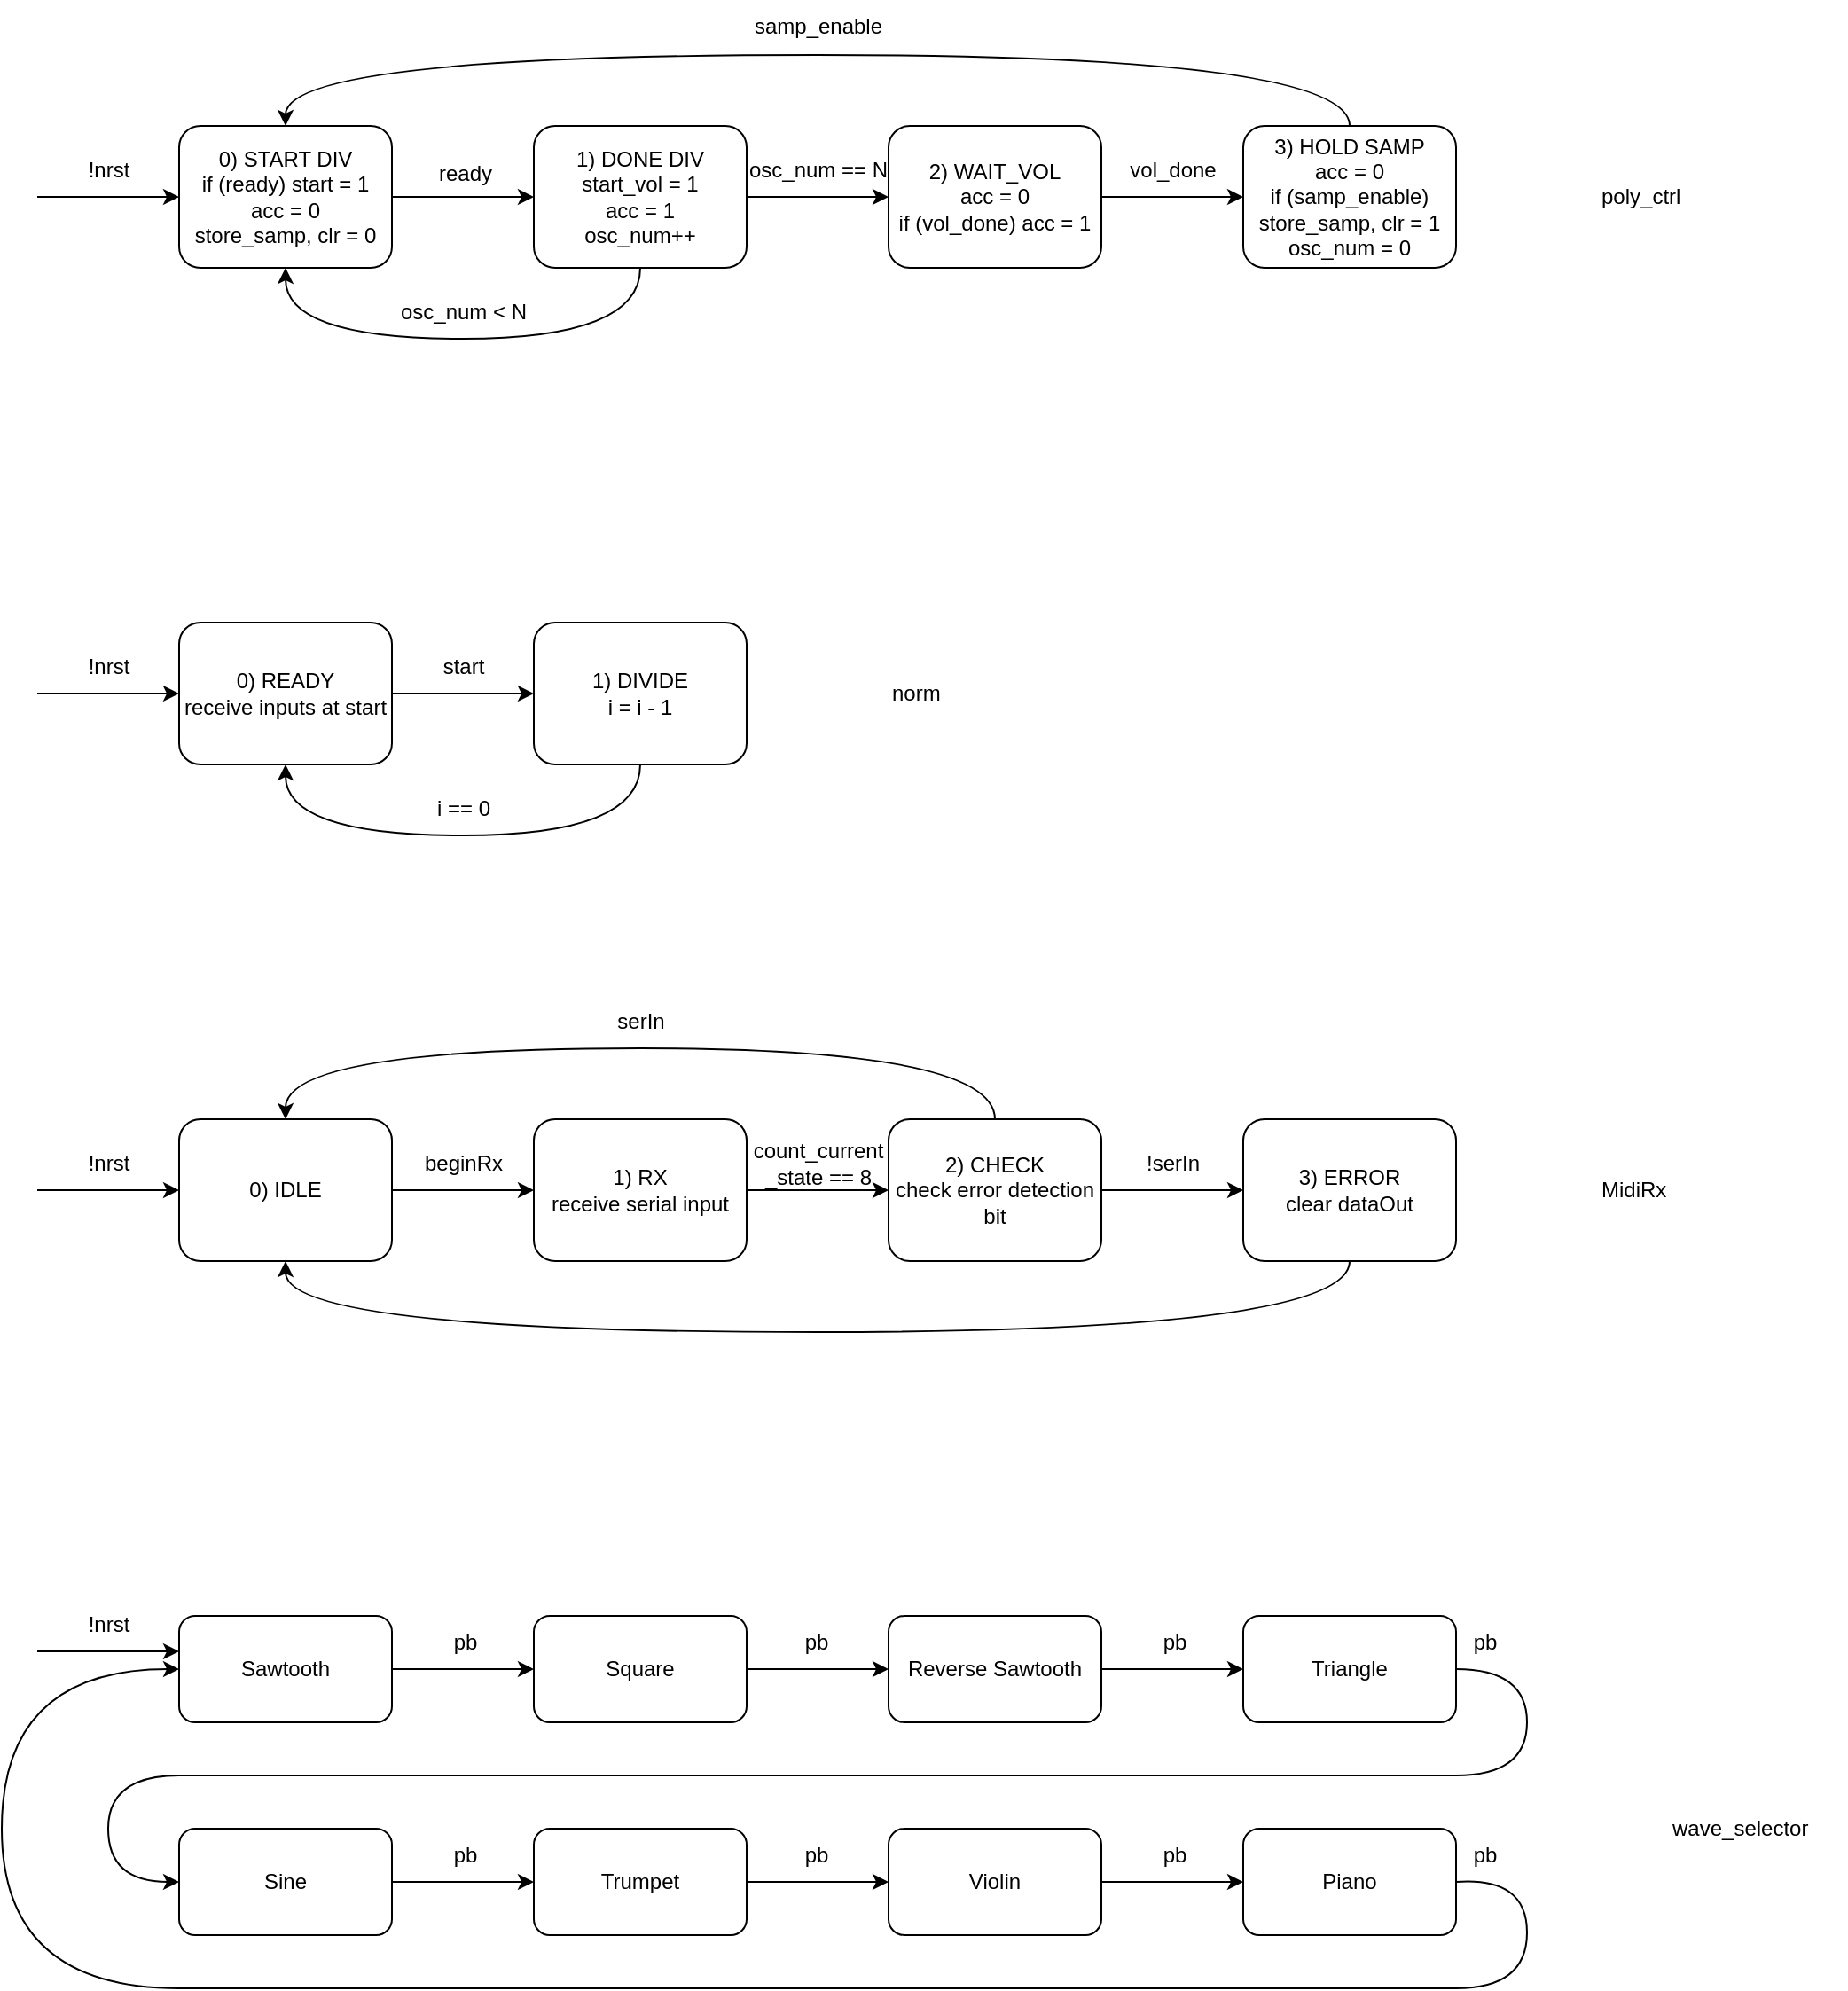 <mxfile version="24.6.3" type="google">
  <diagram name="Page-1" id="KKpVlplfhAXHkbbhqOXX">
    <mxGraphModel grid="0" page="1" gridSize="10" guides="1" tooltips="1" connect="1" arrows="1" fold="1" pageScale="1" pageWidth="1100" pageHeight="850" math="0" shadow="0">
      <root>
        <mxCell id="0" />
        <mxCell id="1" parent="0" />
        <mxCell id="OVZFmSYOqbYjHIPXRJy4-7" style="edgeStyle=orthogonalEdgeStyle;rounded=0;orthogonalLoop=1;jettySize=auto;html=1;entryX=0;entryY=0.5;entryDx=0;entryDy=0;" edge="1" parent="1" target="OVZFmSYOqbYjHIPXRJy4-1">
          <mxGeometry relative="1" as="geometry">
            <mxPoint x="80" y="160" as="sourcePoint" />
            <Array as="points">
              <mxPoint x="80" y="160" />
            </Array>
          </mxGeometry>
        </mxCell>
        <mxCell id="OVZFmSYOqbYjHIPXRJy4-17" style="edgeStyle=orthogonalEdgeStyle;rounded=0;orthogonalLoop=1;jettySize=auto;html=1;exitX=1;exitY=0.5;exitDx=0;exitDy=0;entryX=0;entryY=0.5;entryDx=0;entryDy=0;" edge="1" parent="1" source="OVZFmSYOqbYjHIPXRJy4-1">
          <mxGeometry relative="1" as="geometry">
            <mxPoint x="360" y="160" as="targetPoint" />
          </mxGeometry>
        </mxCell>
        <mxCell id="OVZFmSYOqbYjHIPXRJy4-1" value="&lt;div&gt;0) START DIV&lt;/div&gt;&lt;div&gt;if (ready) start = 1&lt;/div&gt;&lt;div&gt;acc = 0&lt;br&gt;&lt;/div&gt;&lt;div&gt;store_samp, clr = 0&lt;br&gt;&lt;/div&gt;" style="rounded=1;whiteSpace=wrap;html=1;" vertex="1" parent="1">
          <mxGeometry x="160" y="120" width="120" height="80" as="geometry" />
        </mxCell>
        <mxCell id="OVZFmSYOqbYjHIPXRJy4-5" value="&lt;div&gt;ready&lt;br&gt;&lt;/div&gt;" style="text;html=1;align=center;verticalAlign=middle;resizable=0;points=[];autosize=1;strokeColor=none;fillColor=none;" vertex="1" parent="1">
          <mxGeometry x="297" y="134" width="48" height="26" as="geometry" />
        </mxCell>
        <mxCell id="OVZFmSYOqbYjHIPXRJy4-8" value="!nrst" style="text;html=1;align=center;verticalAlign=middle;resizable=0;points=[];autosize=1;strokeColor=none;fillColor=none;" vertex="1" parent="1">
          <mxGeometry x="95" y="130" width="50" height="30" as="geometry" />
        </mxCell>
        <mxCell id="x2_X8bWuL_CNpSF1SDGR-10" style="edgeStyle=orthogonalEdgeStyle;rounded=0;orthogonalLoop=1;jettySize=auto;html=1;exitX=1;exitY=0.5;exitDx=0;exitDy=0;entryX=0;entryY=0.5;entryDx=0;entryDy=0;" edge="1" parent="1" source="OVZFmSYOqbYjHIPXRJy4-9" target="x2_X8bWuL_CNpSF1SDGR-14">
          <mxGeometry relative="1" as="geometry">
            <mxPoint x="560" y="160" as="targetPoint" />
          </mxGeometry>
        </mxCell>
        <mxCell id="OVZFmSYOqbYjHIPXRJy4-9" value="&lt;div&gt;1) DONE DIV&lt;/div&gt;&lt;div&gt;start_vol = 1&lt;br&gt;&lt;/div&gt;&lt;div&gt;acc = 1&lt;/div&gt;&lt;div&gt;osc_num++&lt;br&gt;&lt;/div&gt;" style="rounded=1;whiteSpace=wrap;html=1;" vertex="1" parent="1">
          <mxGeometry x="360" y="120" width="120" height="80" as="geometry" />
        </mxCell>
        <mxCell id="x2_X8bWuL_CNpSF1SDGR-7" value="" style="endArrow=classic;html=1;rounded=0;edgeStyle=orthogonalEdgeStyle;curved=1;exitX=0.5;exitY=1;exitDx=0;exitDy=0;entryX=0.5;entryY=1;entryDx=0;entryDy=0;" edge="1" parent="1" source="OVZFmSYOqbYjHIPXRJy4-9" target="OVZFmSYOqbYjHIPXRJy4-1">
          <mxGeometry width="50" height="50" relative="1" as="geometry">
            <mxPoint x="420" y="220" as="sourcePoint" />
            <mxPoint x="220" y="220" as="targetPoint" />
            <Array as="points">
              <mxPoint x="420" y="240" />
              <mxPoint x="220" y="240" />
            </Array>
          </mxGeometry>
        </mxCell>
        <mxCell id="x2_X8bWuL_CNpSF1SDGR-8" value="osc_num &amp;lt; N" style="text;html=1;align=center;verticalAlign=middle;resizable=0;points=[];autosize=1;strokeColor=none;fillColor=none;" vertex="1" parent="1">
          <mxGeometry x="275" y="210" width="90" height="30" as="geometry" />
        </mxCell>
        <mxCell id="x2_X8bWuL_CNpSF1SDGR-11" value="osc_num == N" style="text;html=1;align=center;verticalAlign=middle;resizable=0;points=[];autosize=1;strokeColor=none;fillColor=none;" vertex="1" parent="1">
          <mxGeometry x="472" y="132" width="96" height="26" as="geometry" />
        </mxCell>
        <mxCell id="x2_X8bWuL_CNpSF1SDGR-13" value="samp_enable" style="text;html=1;align=center;verticalAlign=middle;resizable=0;points=[];autosize=1;strokeColor=none;fillColor=none;" vertex="1" parent="1">
          <mxGeometry x="470" y="49" width="100" height="30" as="geometry" />
        </mxCell>
        <mxCell id="nALAuV8Q4RDSh7nJeD3B-23" style="edgeStyle=orthogonalEdgeStyle;rounded=0;orthogonalLoop=1;jettySize=auto;html=1;exitX=1;exitY=0.5;exitDx=0;exitDy=0;entryX=0;entryY=0.5;entryDx=0;entryDy=0;" edge="1" parent="1" source="x2_X8bWuL_CNpSF1SDGR-14" target="nALAuV8Q4RDSh7nJeD3B-22">
          <mxGeometry relative="1" as="geometry" />
        </mxCell>
        <mxCell id="x2_X8bWuL_CNpSF1SDGR-14" value="&lt;div&gt;2) WAIT_VOL&lt;br&gt;&lt;/div&gt;&lt;div&gt;acc = 0&lt;br&gt;&lt;/div&gt;&lt;div&gt;if (vol_done) acc = 1&lt;/div&gt;" style="rounded=1;whiteSpace=wrap;html=1;" vertex="1" parent="1">
          <mxGeometry x="560" y="120" width="120" height="80" as="geometry" />
        </mxCell>
        <mxCell id="x2_X8bWuL_CNpSF1SDGR-16" value="" style="endArrow=classic;html=1;rounded=0;edgeStyle=orthogonalEdgeStyle;curved=1;exitX=0.5;exitY=0;exitDx=0;exitDy=0;entryX=0.5;entryY=0;entryDx=0;entryDy=0;" edge="1" parent="1" source="nALAuV8Q4RDSh7nJeD3B-22" target="OVZFmSYOqbYjHIPXRJy4-1">
          <mxGeometry width="50" height="50" relative="1" as="geometry">
            <mxPoint x="460" y="30" as="sourcePoint" />
            <mxPoint x="260" y="30" as="targetPoint" />
            <Array as="points">
              <mxPoint x="820" y="80" />
              <mxPoint x="220" y="80" />
            </Array>
          </mxGeometry>
        </mxCell>
        <mxCell id="x2_X8bWuL_CNpSF1SDGR-18" style="edgeStyle=orthogonalEdgeStyle;rounded=0;orthogonalLoop=1;jettySize=auto;html=1;entryX=0;entryY=0.5;entryDx=0;entryDy=0;" edge="1" parent="1" target="x2_X8bWuL_CNpSF1SDGR-20">
          <mxGeometry relative="1" as="geometry">
            <mxPoint x="80" y="440" as="sourcePoint" />
            <Array as="points">
              <mxPoint x="80" y="440" />
            </Array>
          </mxGeometry>
        </mxCell>
        <mxCell id="x2_X8bWuL_CNpSF1SDGR-19" style="edgeStyle=orthogonalEdgeStyle;rounded=0;orthogonalLoop=1;jettySize=auto;html=1;exitX=1;exitY=0.5;exitDx=0;exitDy=0;entryX=0;entryY=0.5;entryDx=0;entryDy=0;" edge="1" parent="1" source="x2_X8bWuL_CNpSF1SDGR-20">
          <mxGeometry relative="1" as="geometry">
            <mxPoint x="360" y="440" as="targetPoint" />
          </mxGeometry>
        </mxCell>
        <mxCell id="x2_X8bWuL_CNpSF1SDGR-20" value="&lt;div&gt;0) READY&lt;/div&gt;receive inputs at start" style="rounded=1;whiteSpace=wrap;html=1;" vertex="1" parent="1">
          <mxGeometry x="160" y="400" width="120" height="80" as="geometry" />
        </mxCell>
        <mxCell id="x2_X8bWuL_CNpSF1SDGR-21" value="start" style="text;html=1;align=center;verticalAlign=middle;resizable=0;points=[];autosize=1;strokeColor=none;fillColor=none;" vertex="1" parent="1">
          <mxGeometry x="295" y="410" width="50" height="30" as="geometry" />
        </mxCell>
        <mxCell id="x2_X8bWuL_CNpSF1SDGR-22" value="!nrst" style="text;html=1;align=center;verticalAlign=middle;resizable=0;points=[];autosize=1;strokeColor=none;fillColor=none;" vertex="1" parent="1">
          <mxGeometry x="95" y="410" width="50" height="30" as="geometry" />
        </mxCell>
        <mxCell id="x2_X8bWuL_CNpSF1SDGR-23" value="&lt;div&gt;1) DIVIDE&lt;/div&gt;i = i - 1" style="rounded=1;whiteSpace=wrap;html=1;" vertex="1" parent="1">
          <mxGeometry x="360" y="400" width="120" height="80" as="geometry" />
        </mxCell>
        <mxCell id="x2_X8bWuL_CNpSF1SDGR-24" value="" style="endArrow=classic;html=1;rounded=0;edgeStyle=orthogonalEdgeStyle;curved=1;entryX=0.5;entryY=1;entryDx=0;entryDy=0;exitX=0.5;exitY=1;exitDx=0;exitDy=0;" edge="1" parent="1" source="x2_X8bWuL_CNpSF1SDGR-23" target="x2_X8bWuL_CNpSF1SDGR-20">
          <mxGeometry width="50" height="50" relative="1" as="geometry">
            <mxPoint x="470" y="600" as="sourcePoint" />
            <mxPoint x="530" y="600" as="targetPoint" />
            <Array as="points">
              <mxPoint x="420" y="520" />
              <mxPoint x="220" y="520" />
            </Array>
          </mxGeometry>
        </mxCell>
        <mxCell id="x2_X8bWuL_CNpSF1SDGR-25" value="i == 0" style="text;html=1;align=center;verticalAlign=middle;resizable=0;points=[];autosize=1;strokeColor=none;fillColor=none;" vertex="1" parent="1">
          <mxGeometry x="295" y="490" width="50" height="30" as="geometry" />
        </mxCell>
        <mxCell id="x2_X8bWuL_CNpSF1SDGR-26" value="&lt;div align=&quot;left&quot;&gt;poly_ctrl&lt;/div&gt;" style="text;html=1;align=left;verticalAlign=middle;resizable=0;points=[];autosize=1;strokeColor=none;fillColor=none;" vertex="1" parent="1">
          <mxGeometry x="960" y="145" width="70" height="30" as="geometry" />
        </mxCell>
        <mxCell id="x2_X8bWuL_CNpSF1SDGR-27" value="&lt;div align=&quot;left&quot;&gt;norm&lt;/div&gt;" style="text;html=1;align=left;verticalAlign=middle;resizable=0;points=[];autosize=1;strokeColor=none;fillColor=none;" vertex="1" parent="1">
          <mxGeometry x="560" y="425" width="50" height="30" as="geometry" />
        </mxCell>
        <mxCell id="x2_X8bWuL_CNpSF1SDGR-28" style="edgeStyle=orthogonalEdgeStyle;rounded=0;orthogonalLoop=1;jettySize=auto;html=1;entryX=0;entryY=0.5;entryDx=0;entryDy=0;" edge="1" parent="1" target="x2_X8bWuL_CNpSF1SDGR-30">
          <mxGeometry relative="1" as="geometry">
            <mxPoint x="80" y="720" as="sourcePoint" />
            <Array as="points">
              <mxPoint x="80" y="720" />
            </Array>
          </mxGeometry>
        </mxCell>
        <mxCell id="x2_X8bWuL_CNpSF1SDGR-29" style="edgeStyle=orthogonalEdgeStyle;rounded=0;orthogonalLoop=1;jettySize=auto;html=1;exitX=1;exitY=0.5;exitDx=0;exitDy=0;entryX=0;entryY=0.5;entryDx=0;entryDy=0;" edge="1" parent="1" source="x2_X8bWuL_CNpSF1SDGR-30">
          <mxGeometry relative="1" as="geometry">
            <mxPoint x="360" y="720" as="targetPoint" />
          </mxGeometry>
        </mxCell>
        <mxCell id="x2_X8bWuL_CNpSF1SDGR-30" value="0) IDLE" style="rounded=1;whiteSpace=wrap;html=1;" vertex="1" parent="1">
          <mxGeometry x="160" y="680" width="120" height="80" as="geometry" />
        </mxCell>
        <mxCell id="x2_X8bWuL_CNpSF1SDGR-31" value="beginRx" style="text;html=1;align=center;verticalAlign=middle;resizable=0;points=[];autosize=1;strokeColor=none;fillColor=none;" vertex="1" parent="1">
          <mxGeometry x="285" y="690" width="70" height="30" as="geometry" />
        </mxCell>
        <mxCell id="x2_X8bWuL_CNpSF1SDGR-32" value="!nrst" style="text;html=1;align=center;verticalAlign=middle;resizable=0;points=[];autosize=1;strokeColor=none;fillColor=none;" vertex="1" parent="1">
          <mxGeometry x="95" y="690" width="50" height="30" as="geometry" />
        </mxCell>
        <mxCell id="x2_X8bWuL_CNpSF1SDGR-39" style="edgeStyle=orthogonalEdgeStyle;rounded=0;orthogonalLoop=1;jettySize=auto;html=1;exitX=1;exitY=0.5;exitDx=0;exitDy=0;entryX=0;entryY=0.5;entryDx=0;entryDy=0;" edge="1" parent="1" source="x2_X8bWuL_CNpSF1SDGR-33" target="x2_X8bWuL_CNpSF1SDGR-37">
          <mxGeometry relative="1" as="geometry" />
        </mxCell>
        <mxCell id="x2_X8bWuL_CNpSF1SDGR-33" value="&lt;div&gt;1) RX&lt;/div&gt;receive serial input" style="rounded=1;whiteSpace=wrap;html=1;" vertex="1" parent="1">
          <mxGeometry x="360" y="680" width="120" height="80" as="geometry" />
        </mxCell>
        <mxCell id="x2_X8bWuL_CNpSF1SDGR-34" value="" style="endArrow=classic;html=1;rounded=0;edgeStyle=orthogonalEdgeStyle;curved=1;entryX=0.5;entryY=1;entryDx=0;entryDy=0;exitX=0.5;exitY=1;exitDx=0;exitDy=0;" edge="1" parent="1" source="x2_X8bWuL_CNpSF1SDGR-38" target="x2_X8bWuL_CNpSF1SDGR-30">
          <mxGeometry width="50" height="50" relative="1" as="geometry">
            <mxPoint x="470" y="880" as="sourcePoint" />
            <mxPoint x="530" y="880" as="targetPoint" />
            <Array as="points">
              <mxPoint x="820" y="800" />
              <mxPoint x="220" y="800" />
            </Array>
          </mxGeometry>
        </mxCell>
        <mxCell id="x2_X8bWuL_CNpSF1SDGR-36" value="&lt;div align=&quot;left&quot;&gt;MidiRx&lt;/div&gt;" style="text;html=1;align=left;verticalAlign=middle;resizable=0;points=[];autosize=1;strokeColor=none;fillColor=none;" vertex="1" parent="1">
          <mxGeometry x="960" y="705" width="60" height="30" as="geometry" />
        </mxCell>
        <mxCell id="x2_X8bWuL_CNpSF1SDGR-40" style="edgeStyle=orthogonalEdgeStyle;rounded=0;orthogonalLoop=1;jettySize=auto;html=1;exitX=1;exitY=0.5;exitDx=0;exitDy=0;entryX=0;entryY=0.5;entryDx=0;entryDy=0;" edge="1" parent="1" source="x2_X8bWuL_CNpSF1SDGR-37" target="x2_X8bWuL_CNpSF1SDGR-38">
          <mxGeometry relative="1" as="geometry" />
        </mxCell>
        <mxCell id="x2_X8bWuL_CNpSF1SDGR-37" value="&lt;div&gt;2) CHECK&lt;/div&gt;&lt;div&gt;check error detection bit&lt;br&gt;&lt;/div&gt;" style="rounded=1;whiteSpace=wrap;html=1;" vertex="1" parent="1">
          <mxGeometry x="560" y="680" width="120" height="80" as="geometry" />
        </mxCell>
        <mxCell id="x2_X8bWuL_CNpSF1SDGR-38" value="&lt;div&gt;3) ERROR&lt;/div&gt;clear dataOut" style="rounded=1;whiteSpace=wrap;html=1;" vertex="1" parent="1">
          <mxGeometry x="760" y="680" width="120" height="80" as="geometry" />
        </mxCell>
        <mxCell id="x2_X8bWuL_CNpSF1SDGR-41" value="&lt;div&gt;count_current&lt;/div&gt;&lt;div&gt;_state == 8&lt;/div&gt;" style="text;html=1;align=center;verticalAlign=middle;resizable=0;points=[];autosize=1;strokeColor=none;fillColor=none;" vertex="1" parent="1">
          <mxGeometry x="470" y="685" width="100" height="40" as="geometry" />
        </mxCell>
        <mxCell id="x2_X8bWuL_CNpSF1SDGR-42" value="!serIn" style="text;html=1;align=center;verticalAlign=middle;resizable=0;points=[];autosize=1;strokeColor=none;fillColor=none;" vertex="1" parent="1">
          <mxGeometry x="695" y="690" width="50" height="30" as="geometry" />
        </mxCell>
        <mxCell id="x2_X8bWuL_CNpSF1SDGR-43" value="" style="endArrow=classic;html=1;rounded=0;edgeStyle=orthogonalEdgeStyle;curved=1;entryX=0.5;entryY=0;entryDx=0;entryDy=0;exitX=0.5;exitY=0;exitDx=0;exitDy=0;" edge="1" parent="1" source="x2_X8bWuL_CNpSF1SDGR-37" target="x2_X8bWuL_CNpSF1SDGR-30">
          <mxGeometry width="50" height="50" relative="1" as="geometry">
            <mxPoint x="430" y="590" as="sourcePoint" />
            <mxPoint x="230" y="590" as="targetPoint" />
            <Array as="points">
              <mxPoint x="620" y="640" />
              <mxPoint x="220" y="640" />
            </Array>
          </mxGeometry>
        </mxCell>
        <mxCell id="x2_X8bWuL_CNpSF1SDGR-44" value="serIn" style="text;html=1;align=center;verticalAlign=middle;resizable=0;points=[];autosize=1;strokeColor=none;fillColor=none;" vertex="1" parent="1">
          <mxGeometry x="395" y="610" width="50" height="30" as="geometry" />
        </mxCell>
        <mxCell id="UonrtEgVm3SllbkT7WKf-2" style="edgeStyle=orthogonalEdgeStyle;rounded=0;orthogonalLoop=1;jettySize=auto;html=1;exitX=1;exitY=0.5;exitDx=0;exitDy=0;entryX=0;entryY=0.5;entryDx=0;entryDy=0;" edge="1" parent="1" source="UonrtEgVm3SllbkT7WKf-1" target="UonrtEgVm3SllbkT7WKf-4">
          <mxGeometry relative="1" as="geometry">
            <mxPoint x="357.167" y="989.667" as="targetPoint" />
          </mxGeometry>
        </mxCell>
        <mxCell id="UonrtEgVm3SllbkT7WKf-1" value="&lt;div&gt;Sawtooth&lt;/div&gt;" style="rounded=1;whiteSpace=wrap;html=1;" vertex="1" parent="1">
          <mxGeometry x="160" y="960" width="120" height="60" as="geometry" />
        </mxCell>
        <mxCell id="UonrtEgVm3SllbkT7WKf-3" style="edgeStyle=orthogonalEdgeStyle;rounded=0;orthogonalLoop=1;jettySize=auto;html=1;exitX=1;exitY=0.5;exitDx=0;exitDy=0;entryX=0;entryY=0.5;entryDx=0;entryDy=0;" edge="1" parent="1" source="UonrtEgVm3SllbkT7WKf-4" target="UonrtEgVm3SllbkT7WKf-6">
          <mxGeometry relative="1" as="geometry">
            <mxPoint x="555.167" y="989.667" as="targetPoint" />
          </mxGeometry>
        </mxCell>
        <mxCell id="UonrtEgVm3SllbkT7WKf-4" value="Square" style="rounded=1;whiteSpace=wrap;html=1;" vertex="1" parent="1">
          <mxGeometry x="360" y="960" width="120" height="60" as="geometry" />
        </mxCell>
        <mxCell id="UonrtEgVm3SllbkT7WKf-5" style="edgeStyle=orthogonalEdgeStyle;rounded=0;orthogonalLoop=1;jettySize=auto;html=1;exitX=1;exitY=0.5;exitDx=0;exitDy=0;entryX=0;entryY=0.5;entryDx=0;entryDy=0;" edge="1" parent="1" source="UonrtEgVm3SllbkT7WKf-6" target="UonrtEgVm3SllbkT7WKf-8">
          <mxGeometry relative="1" as="geometry">
            <mxPoint x="757.167" y="989.667" as="targetPoint" />
          </mxGeometry>
        </mxCell>
        <mxCell id="UonrtEgVm3SllbkT7WKf-6" value="Reverse Sawtooth" style="rounded=1;whiteSpace=wrap;html=1;" vertex="1" parent="1">
          <mxGeometry x="560" y="960" width="120" height="60" as="geometry" />
        </mxCell>
        <mxCell id="UonrtEgVm3SllbkT7WKf-8" value="Triangle" style="rounded=1;whiteSpace=wrap;html=1;" vertex="1" parent="1">
          <mxGeometry x="760" y="960" width="120" height="60" as="geometry" />
        </mxCell>
        <mxCell id="UonrtEgVm3SllbkT7WKf-9" style="edgeStyle=orthogonalEdgeStyle;rounded=0;orthogonalLoop=1;jettySize=auto;html=1;exitX=1;exitY=0.5;exitDx=0;exitDy=0;entryX=0;entryY=0.5;entryDx=0;entryDy=0;" edge="1" parent="1" source="UonrtEgVm3SllbkT7WKf-10" target="UonrtEgVm3SllbkT7WKf-12">
          <mxGeometry relative="1" as="geometry">
            <mxPoint x="357.167" y="1109.667" as="targetPoint" />
          </mxGeometry>
        </mxCell>
        <mxCell id="UonrtEgVm3SllbkT7WKf-10" value="Sine" style="rounded=1;whiteSpace=wrap;html=1;" vertex="1" parent="1">
          <mxGeometry x="160" y="1080" width="120" height="60" as="geometry" />
        </mxCell>
        <mxCell id="UonrtEgVm3SllbkT7WKf-11" style="edgeStyle=orthogonalEdgeStyle;rounded=0;orthogonalLoop=1;jettySize=auto;html=1;exitX=1;exitY=0.5;exitDx=0;exitDy=0;entryX=0;entryY=0.5;entryDx=0;entryDy=0;" edge="1" parent="1" source="UonrtEgVm3SllbkT7WKf-12" target="UonrtEgVm3SllbkT7WKf-14">
          <mxGeometry relative="1" as="geometry">
            <mxPoint x="555.167" y="1109.667" as="targetPoint" />
          </mxGeometry>
        </mxCell>
        <mxCell id="UonrtEgVm3SllbkT7WKf-12" value="Trumpet" style="rounded=1;whiteSpace=wrap;html=1;" vertex="1" parent="1">
          <mxGeometry x="360" y="1080" width="120" height="60" as="geometry" />
        </mxCell>
        <mxCell id="UonrtEgVm3SllbkT7WKf-13" style="edgeStyle=orthogonalEdgeStyle;rounded=0;orthogonalLoop=1;jettySize=auto;html=1;exitX=1;exitY=0.5;exitDx=0;exitDy=0;entryX=0;entryY=0.5;entryDx=0;entryDy=0;" edge="1" parent="1" source="UonrtEgVm3SllbkT7WKf-14" target="UonrtEgVm3SllbkT7WKf-16">
          <mxGeometry relative="1" as="geometry">
            <mxPoint x="757.167" y="1109.667" as="targetPoint" />
          </mxGeometry>
        </mxCell>
        <mxCell id="UonrtEgVm3SllbkT7WKf-14" value="Violin" style="rounded=1;whiteSpace=wrap;html=1;" vertex="1" parent="1">
          <mxGeometry x="560" y="1080" width="120" height="60" as="geometry" />
        </mxCell>
        <mxCell id="UonrtEgVm3SllbkT7WKf-16" value="Piano" style="rounded=1;whiteSpace=wrap;html=1;" vertex="1" parent="1">
          <mxGeometry x="760" y="1080" width="120" height="60" as="geometry" />
        </mxCell>
        <mxCell id="UonrtEgVm3SllbkT7WKf-17" value="" style="curved=1;endArrow=classic;html=1;rounded=0;exitX=1;exitY=0.5;exitDx=0;exitDy=0;entryX=0;entryY=0.5;entryDx=0;entryDy=0;" edge="1" parent="1" source="UonrtEgVm3SllbkT7WKf-8" target="UonrtEgVm3SllbkT7WKf-10">
          <mxGeometry width="50" height="50" relative="1" as="geometry">
            <mxPoint x="865" y="1004" as="sourcePoint" />
            <mxPoint x="915" y="954" as="targetPoint" />
            <Array as="points">
              <mxPoint x="920" y="990" />
              <mxPoint x="920" y="1050" />
              <mxPoint x="840" y="1050" />
              <mxPoint x="200" y="1050" />
              <mxPoint x="120" y="1050" />
              <mxPoint x="120" y="1110" />
            </Array>
          </mxGeometry>
        </mxCell>
        <mxCell id="UonrtEgVm3SllbkT7WKf-29" value="" style="curved=1;endArrow=classic;html=1;rounded=0;exitX=1;exitY=0.5;exitDx=0;exitDy=0;entryX=0;entryY=0.5;entryDx=0;entryDy=0;" edge="1" parent="1" source="UonrtEgVm3SllbkT7WKf-16" target="UonrtEgVm3SllbkT7WKf-1">
          <mxGeometry width="50" height="50" relative="1" as="geometry">
            <mxPoint x="874" y="1109" as="sourcePoint" />
            <mxPoint x="158" y="1219" as="targetPoint" />
            <Array as="points">
              <mxPoint x="920" y="1107" />
              <mxPoint x="920" y="1170" />
              <mxPoint x="840" y="1170" />
              <mxPoint x="260" y="1170" />
              <mxPoint x="60" y="1170" />
              <mxPoint x="60" y="990" />
            </Array>
          </mxGeometry>
        </mxCell>
        <mxCell id="UonrtEgVm3SllbkT7WKf-31" value="pb" style="text;html=1;align=center;verticalAlign=middle;resizable=0;points=[];autosize=1;strokeColor=none;fillColor=none;" vertex="1" parent="1">
          <mxGeometry x="305" y="962" width="31" height="26" as="geometry" />
        </mxCell>
        <mxCell id="UonrtEgVm3SllbkT7WKf-32" value="pb" style="text;html=1;align=center;verticalAlign=middle;resizable=0;points=[];autosize=1;strokeColor=none;fillColor=none;" vertex="1" parent="1">
          <mxGeometry x="503" y="962" width="31" height="26" as="geometry" />
        </mxCell>
        <mxCell id="UonrtEgVm3SllbkT7WKf-33" value="pb" style="text;html=1;align=center;verticalAlign=middle;resizable=0;points=[];autosize=1;strokeColor=none;fillColor=none;" vertex="1" parent="1">
          <mxGeometry x="705" y="962" width="31" height="26" as="geometry" />
        </mxCell>
        <mxCell id="UonrtEgVm3SllbkT7WKf-34" value="pb" style="text;html=1;align=center;verticalAlign=middle;resizable=0;points=[];autosize=1;strokeColor=none;fillColor=none;" vertex="1" parent="1">
          <mxGeometry x="880" y="962" width="31" height="26" as="geometry" />
        </mxCell>
        <mxCell id="UonrtEgVm3SllbkT7WKf-35" value="pb" style="text;html=1;align=center;verticalAlign=middle;resizable=0;points=[];autosize=1;strokeColor=none;fillColor=none;" vertex="1" parent="1">
          <mxGeometry x="305" y="1082" width="31" height="26" as="geometry" />
        </mxCell>
        <mxCell id="UonrtEgVm3SllbkT7WKf-36" value="pb" style="text;html=1;align=center;verticalAlign=middle;resizable=0;points=[];autosize=1;strokeColor=none;fillColor=none;" vertex="1" parent="1">
          <mxGeometry x="503" y="1082" width="31" height="26" as="geometry" />
        </mxCell>
        <mxCell id="UonrtEgVm3SllbkT7WKf-37" value="pb" style="text;html=1;align=center;verticalAlign=middle;resizable=0;points=[];autosize=1;strokeColor=none;fillColor=none;" vertex="1" parent="1">
          <mxGeometry x="705" y="1082" width="31" height="26" as="geometry" />
        </mxCell>
        <mxCell id="UonrtEgVm3SllbkT7WKf-38" value="pb" style="text;html=1;align=center;verticalAlign=middle;resizable=0;points=[];autosize=1;strokeColor=none;fillColor=none;" vertex="1" parent="1">
          <mxGeometry x="880" y="1082" width="31" height="26" as="geometry" />
        </mxCell>
        <mxCell id="nALAuV8Q4RDSh7nJeD3B-19" value="wave_selector" style="text;html=1;align=left;verticalAlign=middle;resizable=0;points=[];autosize=1;strokeColor=none;fillColor=none;" vertex="1" parent="1">
          <mxGeometry x="1000" y="1065" width="100" height="30" as="geometry" />
        </mxCell>
        <mxCell id="nALAuV8Q4RDSh7nJeD3B-20" style="edgeStyle=orthogonalEdgeStyle;rounded=0;orthogonalLoop=1;jettySize=auto;html=1;entryX=0;entryY=0.5;entryDx=0;entryDy=0;" edge="1" parent="1">
          <mxGeometry relative="1" as="geometry">
            <mxPoint x="80" y="980" as="sourcePoint" />
            <Array as="points">
              <mxPoint x="80" y="980" />
            </Array>
            <mxPoint x="160" y="980" as="targetPoint" />
          </mxGeometry>
        </mxCell>
        <mxCell id="nALAuV8Q4RDSh7nJeD3B-21" value="!nrst" style="text;html=1;align=center;verticalAlign=middle;resizable=0;points=[];autosize=1;strokeColor=none;fillColor=none;" vertex="1" parent="1">
          <mxGeometry x="95" y="950" width="50" height="30" as="geometry" />
        </mxCell>
        <mxCell id="nALAuV8Q4RDSh7nJeD3B-22" value="&lt;div&gt;3) HOLD SAMP&lt;br&gt;&lt;/div&gt;&lt;div&gt;acc = 0&lt;br&gt;&lt;/div&gt;&lt;div&gt;if (samp_enable)&lt;br&gt;&lt;/div&gt;&lt;div&gt;store_samp, clr = 1&lt;/div&gt;&lt;div&gt;osc_num = 0&lt;br&gt;&lt;/div&gt;" style="rounded=1;whiteSpace=wrap;html=1;" vertex="1" parent="1">
          <mxGeometry x="760" y="120" width="120" height="80" as="geometry" />
        </mxCell>
        <mxCell id="nALAuV8Q4RDSh7nJeD3B-24" value="vol_done" style="text;html=1;align=center;verticalAlign=middle;resizable=0;points=[];autosize=1;strokeColor=none;fillColor=none;" vertex="1" parent="1">
          <mxGeometry x="685" y="130" width="70" height="30" as="geometry" />
        </mxCell>
      </root>
    </mxGraphModel>
  </diagram>
</mxfile>
